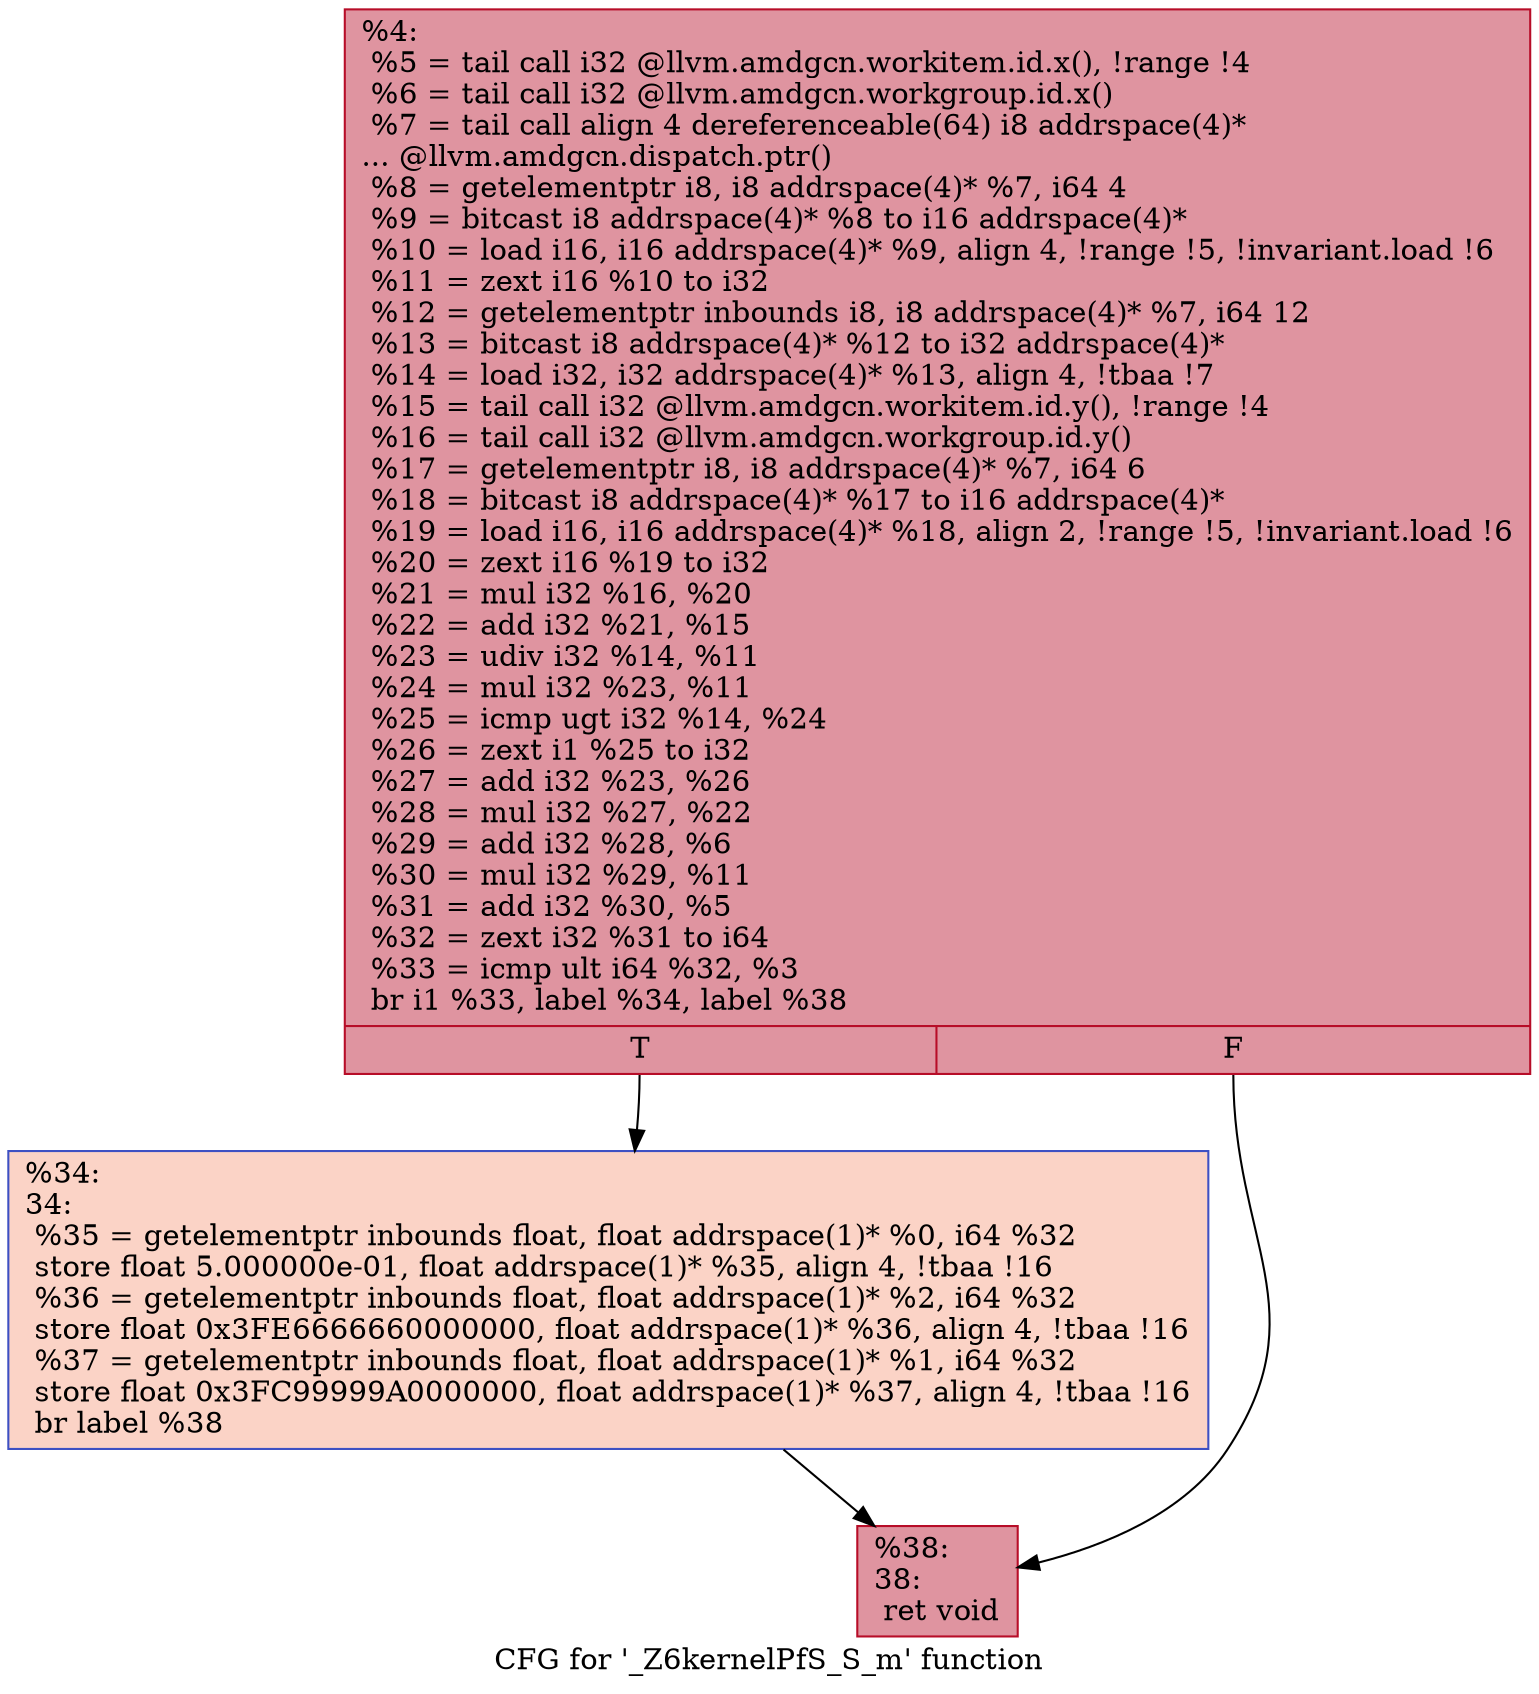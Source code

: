 digraph "CFG for '_Z6kernelPfS_S_m' function" {
	label="CFG for '_Z6kernelPfS_S_m' function";

	Node0x550a630 [shape=record,color="#b70d28ff", style=filled, fillcolor="#b70d2870",label="{%4:\l  %5 = tail call i32 @llvm.amdgcn.workitem.id.x(), !range !4\l  %6 = tail call i32 @llvm.amdgcn.workgroup.id.x()\l  %7 = tail call align 4 dereferenceable(64) i8 addrspace(4)*\l... @llvm.amdgcn.dispatch.ptr()\l  %8 = getelementptr i8, i8 addrspace(4)* %7, i64 4\l  %9 = bitcast i8 addrspace(4)* %8 to i16 addrspace(4)*\l  %10 = load i16, i16 addrspace(4)* %9, align 4, !range !5, !invariant.load !6\l  %11 = zext i16 %10 to i32\l  %12 = getelementptr inbounds i8, i8 addrspace(4)* %7, i64 12\l  %13 = bitcast i8 addrspace(4)* %12 to i32 addrspace(4)*\l  %14 = load i32, i32 addrspace(4)* %13, align 4, !tbaa !7\l  %15 = tail call i32 @llvm.amdgcn.workitem.id.y(), !range !4\l  %16 = tail call i32 @llvm.amdgcn.workgroup.id.y()\l  %17 = getelementptr i8, i8 addrspace(4)* %7, i64 6\l  %18 = bitcast i8 addrspace(4)* %17 to i16 addrspace(4)*\l  %19 = load i16, i16 addrspace(4)* %18, align 2, !range !5, !invariant.load !6\l  %20 = zext i16 %19 to i32\l  %21 = mul i32 %16, %20\l  %22 = add i32 %21, %15\l  %23 = udiv i32 %14, %11\l  %24 = mul i32 %23, %11\l  %25 = icmp ugt i32 %14, %24\l  %26 = zext i1 %25 to i32\l  %27 = add i32 %23, %26\l  %28 = mul i32 %27, %22\l  %29 = add i32 %28, %6\l  %30 = mul i32 %29, %11\l  %31 = add i32 %30, %5\l  %32 = zext i32 %31 to i64\l  %33 = icmp ult i64 %32, %3\l  br i1 %33, label %34, label %38\l|{<s0>T|<s1>F}}"];
	Node0x550a630:s0 -> Node0x550d0d0;
	Node0x550a630:s1 -> Node0x550e870;
	Node0x550d0d0 [shape=record,color="#3d50c3ff", style=filled, fillcolor="#f59c7d70",label="{%34:\l34:                                               \l  %35 = getelementptr inbounds float, float addrspace(1)* %0, i64 %32\l  store float 5.000000e-01, float addrspace(1)* %35, align 4, !tbaa !16\l  %36 = getelementptr inbounds float, float addrspace(1)* %2, i64 %32\l  store float 0x3FE6666660000000, float addrspace(1)* %36, align 4, !tbaa !16\l  %37 = getelementptr inbounds float, float addrspace(1)* %1, i64 %32\l  store float 0x3FC99999A0000000, float addrspace(1)* %37, align 4, !tbaa !16\l  br label %38\l}"];
	Node0x550d0d0 -> Node0x550e870;
	Node0x550e870 [shape=record,color="#b70d28ff", style=filled, fillcolor="#b70d2870",label="{%38:\l38:                                               \l  ret void\l}"];
}
